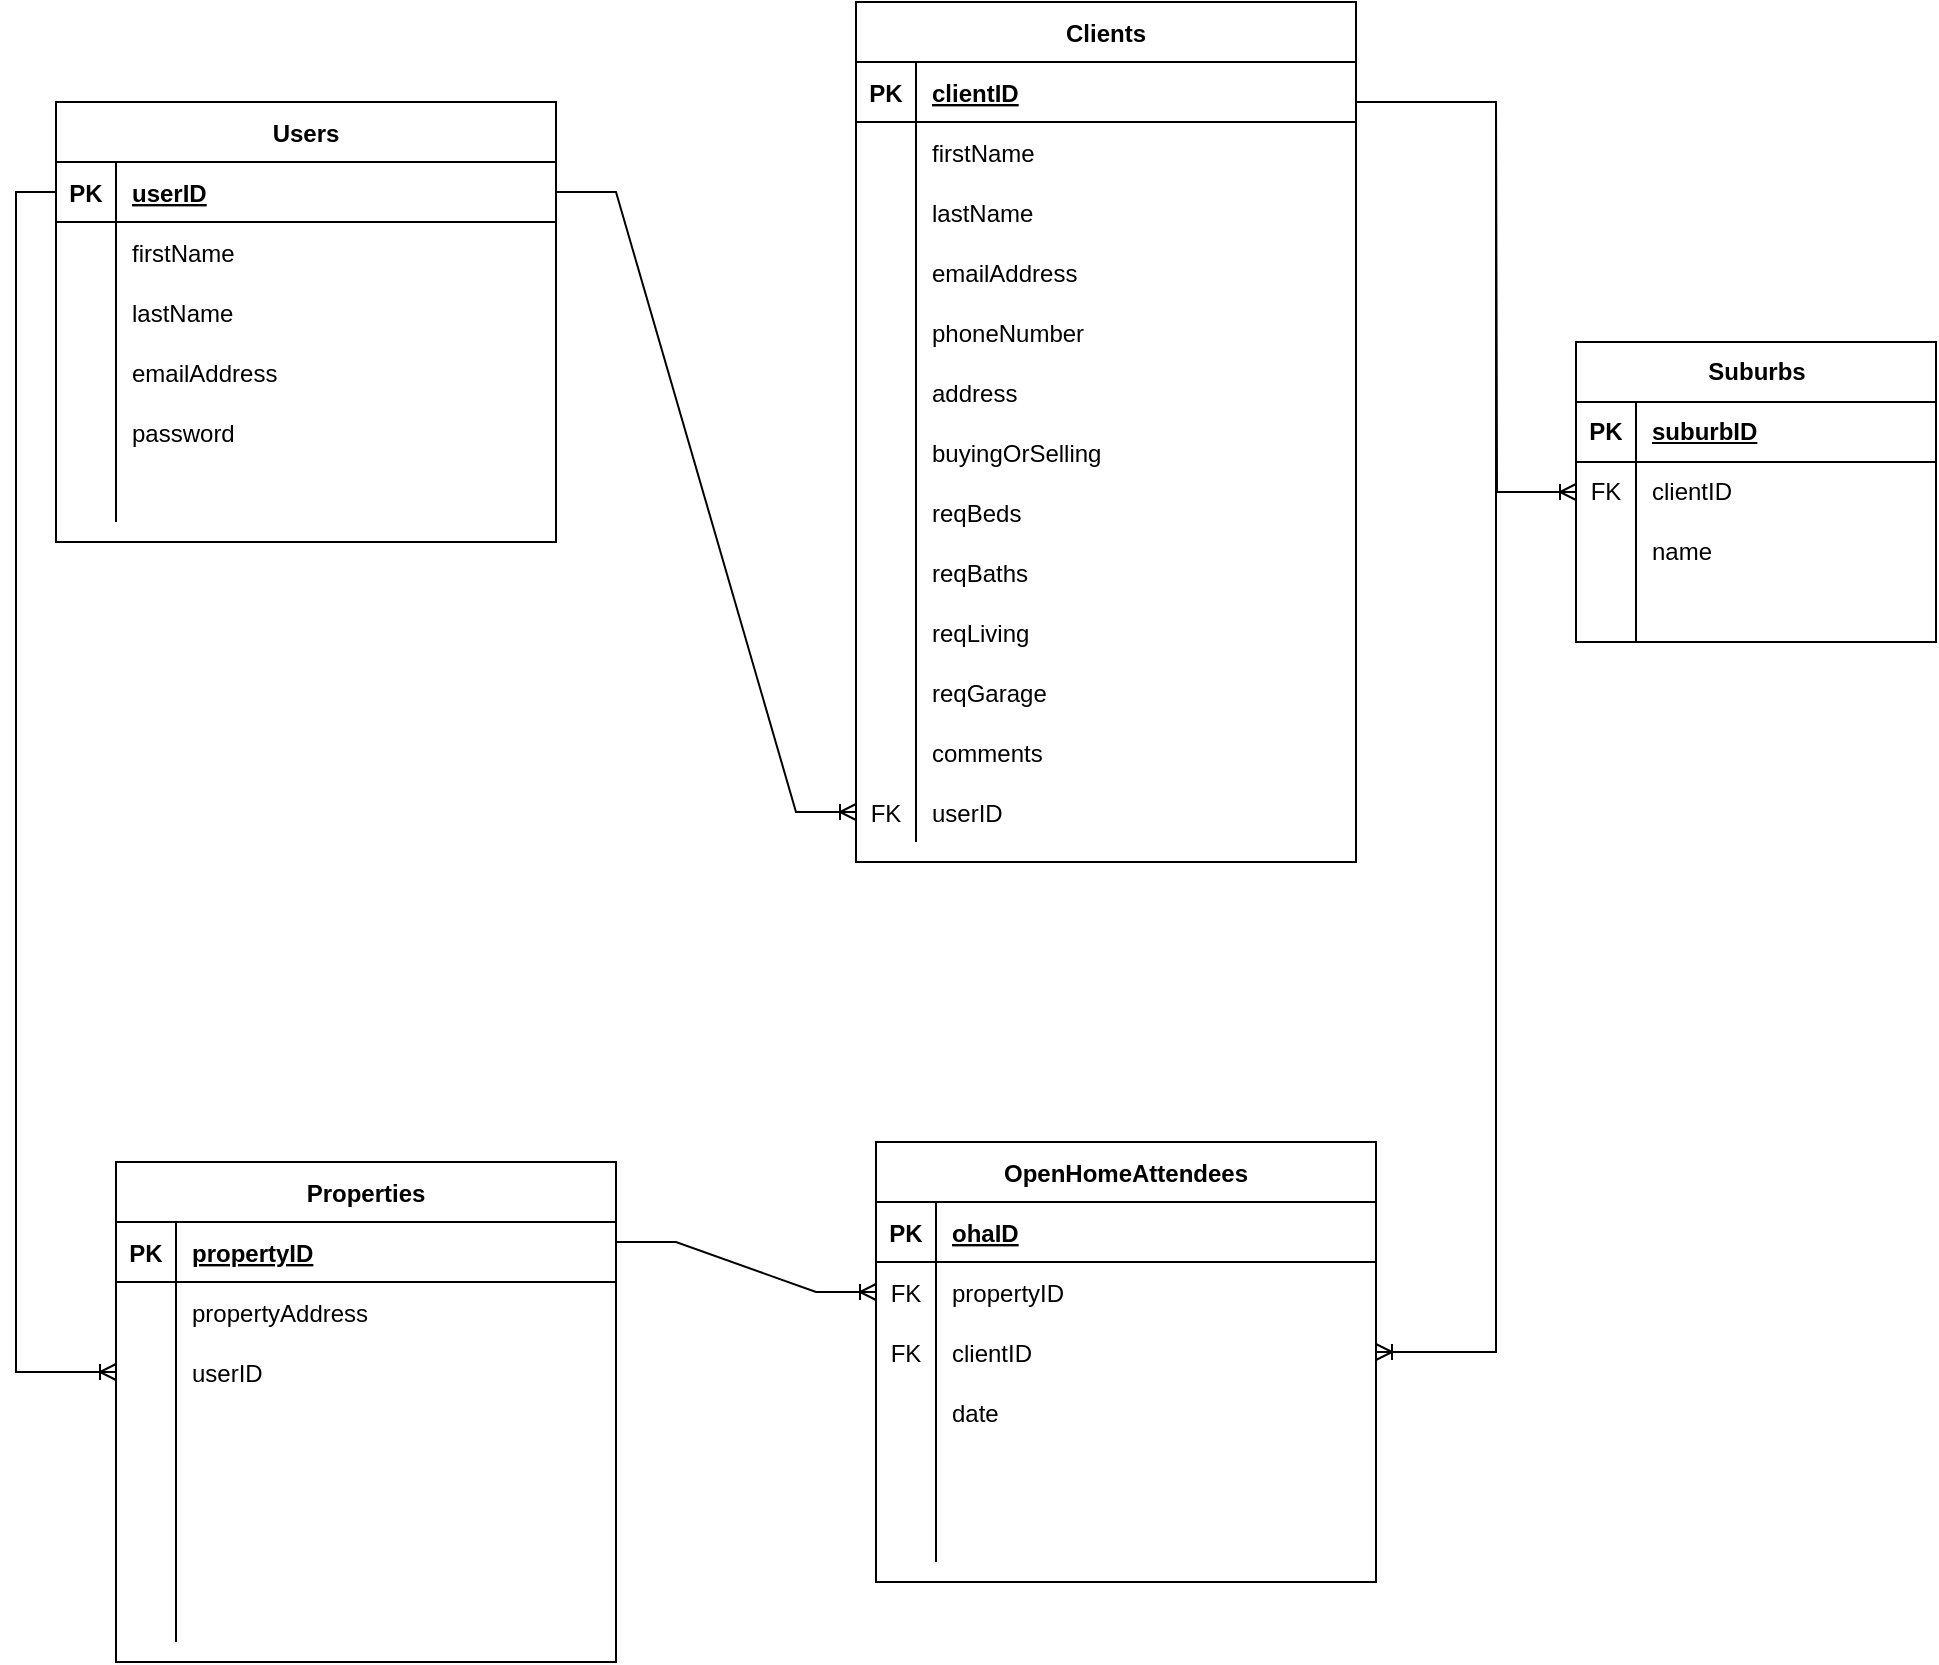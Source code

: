 <mxfile>
    <diagram id="R2lEEEUBdFMjLlhIrx00" name="Page-1">
        <mxGraphModel dx="902" dy="260" grid="1" gridSize="10" guides="1" tooltips="1" connect="1" arrows="1" fold="1" page="1" pageScale="1" pageWidth="850" pageHeight="1100" math="0" shadow="0" extFonts="Permanent Marker^https://fonts.googleapis.com/css?family=Permanent+Marker">
            <root>
                <mxCell id="0"/>
                <mxCell id="1" parent="0"/>
                <mxCell id="C-vyLk0tnHw3VtMMgP7b-23" value="Users" style="shape=table;startSize=30;container=1;collapsible=1;childLayout=tableLayout;fixedRows=1;rowLines=0;fontStyle=1;align=center;resizeLast=1;" parent="1" vertex="1">
                    <mxGeometry x="40" y="110" width="250" height="220" as="geometry"/>
                </mxCell>
                <mxCell id="C-vyLk0tnHw3VtMMgP7b-24" value="" style="shape=partialRectangle;collapsible=0;dropTarget=0;pointerEvents=0;fillColor=none;points=[[0,0.5],[1,0.5]];portConstraint=eastwest;top=0;left=0;right=0;bottom=1;" parent="C-vyLk0tnHw3VtMMgP7b-23" vertex="1">
                    <mxGeometry y="30" width="250" height="30" as="geometry"/>
                </mxCell>
                <mxCell id="C-vyLk0tnHw3VtMMgP7b-25" value="PK" style="shape=partialRectangle;overflow=hidden;connectable=0;fillColor=none;top=0;left=0;bottom=0;right=0;fontStyle=1;" parent="C-vyLk0tnHw3VtMMgP7b-24" vertex="1">
                    <mxGeometry width="30" height="30" as="geometry">
                        <mxRectangle width="30" height="30" as="alternateBounds"/>
                    </mxGeometry>
                </mxCell>
                <mxCell id="C-vyLk0tnHw3VtMMgP7b-26" value="userID" style="shape=partialRectangle;overflow=hidden;connectable=0;fillColor=none;top=0;left=0;bottom=0;right=0;align=left;spacingLeft=6;fontStyle=5;" parent="C-vyLk0tnHw3VtMMgP7b-24" vertex="1">
                    <mxGeometry x="30" width="220" height="30" as="geometry">
                        <mxRectangle width="220" height="30" as="alternateBounds"/>
                    </mxGeometry>
                </mxCell>
                <mxCell id="C-vyLk0tnHw3VtMMgP7b-27" value="" style="shape=partialRectangle;collapsible=0;dropTarget=0;pointerEvents=0;fillColor=none;points=[[0,0.5],[1,0.5]];portConstraint=eastwest;top=0;left=0;right=0;bottom=0;" parent="C-vyLk0tnHw3VtMMgP7b-23" vertex="1">
                    <mxGeometry y="60" width="250" height="30" as="geometry"/>
                </mxCell>
                <mxCell id="C-vyLk0tnHw3VtMMgP7b-28" value="" style="shape=partialRectangle;overflow=hidden;connectable=0;fillColor=none;top=0;left=0;bottom=0;right=0;" parent="C-vyLk0tnHw3VtMMgP7b-27" vertex="1">
                    <mxGeometry width="30" height="30" as="geometry">
                        <mxRectangle width="30" height="30" as="alternateBounds"/>
                    </mxGeometry>
                </mxCell>
                <mxCell id="C-vyLk0tnHw3VtMMgP7b-29" value="firstName" style="shape=partialRectangle;overflow=hidden;connectable=0;fillColor=none;top=0;left=0;bottom=0;right=0;align=left;spacingLeft=6;" parent="C-vyLk0tnHw3VtMMgP7b-27" vertex="1">
                    <mxGeometry x="30" width="220" height="30" as="geometry">
                        <mxRectangle width="220" height="30" as="alternateBounds"/>
                    </mxGeometry>
                </mxCell>
                <mxCell id="KGfbhs6_Tu2Sp370y9ni-4" style="shape=partialRectangle;collapsible=0;dropTarget=0;pointerEvents=0;fillColor=none;points=[[0,0.5],[1,0.5]];portConstraint=eastwest;top=0;left=0;right=0;bottom=0;" parent="C-vyLk0tnHw3VtMMgP7b-23" vertex="1">
                    <mxGeometry y="90" width="250" height="30" as="geometry"/>
                </mxCell>
                <mxCell id="KGfbhs6_Tu2Sp370y9ni-5" style="shape=partialRectangle;overflow=hidden;connectable=0;fillColor=none;top=0;left=0;bottom=0;right=0;" parent="KGfbhs6_Tu2Sp370y9ni-4" vertex="1">
                    <mxGeometry width="30" height="30" as="geometry">
                        <mxRectangle width="30" height="30" as="alternateBounds"/>
                    </mxGeometry>
                </mxCell>
                <mxCell id="KGfbhs6_Tu2Sp370y9ni-6" value="lastName" style="shape=partialRectangle;overflow=hidden;connectable=0;fillColor=none;top=0;left=0;bottom=0;right=0;align=left;spacingLeft=6;" parent="KGfbhs6_Tu2Sp370y9ni-4" vertex="1">
                    <mxGeometry x="30" width="220" height="30" as="geometry">
                        <mxRectangle width="220" height="30" as="alternateBounds"/>
                    </mxGeometry>
                </mxCell>
                <mxCell id="KGfbhs6_Tu2Sp370y9ni-1" style="shape=partialRectangle;collapsible=0;dropTarget=0;pointerEvents=0;fillColor=none;points=[[0,0.5],[1,0.5]];portConstraint=eastwest;top=0;left=0;right=0;bottom=0;" parent="C-vyLk0tnHw3VtMMgP7b-23" vertex="1">
                    <mxGeometry y="120" width="250" height="30" as="geometry"/>
                </mxCell>
                <mxCell id="KGfbhs6_Tu2Sp370y9ni-2" style="shape=partialRectangle;overflow=hidden;connectable=0;fillColor=none;top=0;left=0;bottom=0;right=0;" parent="KGfbhs6_Tu2Sp370y9ni-1" vertex="1">
                    <mxGeometry width="30" height="30" as="geometry">
                        <mxRectangle width="30" height="30" as="alternateBounds"/>
                    </mxGeometry>
                </mxCell>
                <mxCell id="KGfbhs6_Tu2Sp370y9ni-3" value="emailAddress" style="shape=partialRectangle;overflow=hidden;connectable=0;fillColor=none;top=0;left=0;bottom=0;right=0;align=left;spacingLeft=6;" parent="KGfbhs6_Tu2Sp370y9ni-1" vertex="1">
                    <mxGeometry x="30" width="220" height="30" as="geometry">
                        <mxRectangle width="220" height="30" as="alternateBounds"/>
                    </mxGeometry>
                </mxCell>
                <mxCell id="KGfbhs6_Tu2Sp370y9ni-7" style="shape=partialRectangle;collapsible=0;dropTarget=0;pointerEvents=0;fillColor=none;points=[[0,0.5],[1,0.5]];portConstraint=eastwest;top=0;left=0;right=0;bottom=0;" parent="C-vyLk0tnHw3VtMMgP7b-23" vertex="1">
                    <mxGeometry y="150" width="250" height="30" as="geometry"/>
                </mxCell>
                <mxCell id="KGfbhs6_Tu2Sp370y9ni-8" style="shape=partialRectangle;overflow=hidden;connectable=0;fillColor=none;top=0;left=0;bottom=0;right=0;" parent="KGfbhs6_Tu2Sp370y9ni-7" vertex="1">
                    <mxGeometry width="30" height="30" as="geometry">
                        <mxRectangle width="30" height="30" as="alternateBounds"/>
                    </mxGeometry>
                </mxCell>
                <mxCell id="KGfbhs6_Tu2Sp370y9ni-9" value="password" style="shape=partialRectangle;overflow=hidden;connectable=0;fillColor=none;top=0;left=0;bottom=0;right=0;align=left;spacingLeft=6;" parent="KGfbhs6_Tu2Sp370y9ni-7" vertex="1">
                    <mxGeometry x="30" width="220" height="30" as="geometry">
                        <mxRectangle width="220" height="30" as="alternateBounds"/>
                    </mxGeometry>
                </mxCell>
                <mxCell id="KGfbhs6_Tu2Sp370y9ni-10" style="shape=partialRectangle;collapsible=0;dropTarget=0;pointerEvents=0;fillColor=none;points=[[0,0.5],[1,0.5]];portConstraint=eastwest;top=0;left=0;right=0;bottom=0;" parent="C-vyLk0tnHw3VtMMgP7b-23" vertex="1">
                    <mxGeometry y="180" width="250" height="30" as="geometry"/>
                </mxCell>
                <mxCell id="KGfbhs6_Tu2Sp370y9ni-11" value="" style="shape=partialRectangle;overflow=hidden;connectable=0;fillColor=none;top=0;left=0;bottom=0;right=0;" parent="KGfbhs6_Tu2Sp370y9ni-10" vertex="1">
                    <mxGeometry width="30" height="30" as="geometry">
                        <mxRectangle width="30" height="30" as="alternateBounds"/>
                    </mxGeometry>
                </mxCell>
                <mxCell id="KGfbhs6_Tu2Sp370y9ni-12" value="" style="shape=partialRectangle;overflow=hidden;connectable=0;fillColor=none;top=0;left=0;bottom=0;right=0;align=left;spacingLeft=6;" parent="KGfbhs6_Tu2Sp370y9ni-10" vertex="1">
                    <mxGeometry x="30" width="220" height="30" as="geometry">
                        <mxRectangle width="220" height="30" as="alternateBounds"/>
                    </mxGeometry>
                </mxCell>
                <mxCell id="KGfbhs6_Tu2Sp370y9ni-13" value="Clients" style="shape=table;startSize=30;container=1;collapsible=1;childLayout=tableLayout;fixedRows=1;rowLines=0;fontStyle=1;align=center;resizeLast=1;" parent="1" vertex="1">
                    <mxGeometry x="440" y="60" width="250" height="430" as="geometry"/>
                </mxCell>
                <mxCell id="KGfbhs6_Tu2Sp370y9ni-14" value="" style="shape=partialRectangle;collapsible=0;dropTarget=0;pointerEvents=0;fillColor=none;points=[[0,0.5],[1,0.5]];portConstraint=eastwest;top=0;left=0;right=0;bottom=1;" parent="KGfbhs6_Tu2Sp370y9ni-13" vertex="1">
                    <mxGeometry y="30" width="250" height="30" as="geometry"/>
                </mxCell>
                <mxCell id="KGfbhs6_Tu2Sp370y9ni-15" value="PK" style="shape=partialRectangle;overflow=hidden;connectable=0;fillColor=none;top=0;left=0;bottom=0;right=0;fontStyle=1;" parent="KGfbhs6_Tu2Sp370y9ni-14" vertex="1">
                    <mxGeometry width="30" height="30" as="geometry">
                        <mxRectangle width="30" height="30" as="alternateBounds"/>
                    </mxGeometry>
                </mxCell>
                <mxCell id="KGfbhs6_Tu2Sp370y9ni-16" value="clientID" style="shape=partialRectangle;overflow=hidden;connectable=0;fillColor=none;top=0;left=0;bottom=0;right=0;align=left;spacingLeft=6;fontStyle=5;" parent="KGfbhs6_Tu2Sp370y9ni-14" vertex="1">
                    <mxGeometry x="30" width="220" height="30" as="geometry">
                        <mxRectangle width="220" height="30" as="alternateBounds"/>
                    </mxGeometry>
                </mxCell>
                <mxCell id="KGfbhs6_Tu2Sp370y9ni-17" value="" style="shape=partialRectangle;collapsible=0;dropTarget=0;pointerEvents=0;fillColor=none;points=[[0,0.5],[1,0.5]];portConstraint=eastwest;top=0;left=0;right=0;bottom=0;" parent="KGfbhs6_Tu2Sp370y9ni-13" vertex="1">
                    <mxGeometry y="60" width="250" height="30" as="geometry"/>
                </mxCell>
                <mxCell id="KGfbhs6_Tu2Sp370y9ni-18" value="" style="shape=partialRectangle;overflow=hidden;connectable=0;fillColor=none;top=0;left=0;bottom=0;right=0;" parent="KGfbhs6_Tu2Sp370y9ni-17" vertex="1">
                    <mxGeometry width="30" height="30" as="geometry">
                        <mxRectangle width="30" height="30" as="alternateBounds"/>
                    </mxGeometry>
                </mxCell>
                <mxCell id="KGfbhs6_Tu2Sp370y9ni-19" value="firstName" style="shape=partialRectangle;overflow=hidden;connectable=0;fillColor=none;top=0;left=0;bottom=0;right=0;align=left;spacingLeft=6;" parent="KGfbhs6_Tu2Sp370y9ni-17" vertex="1">
                    <mxGeometry x="30" width="220" height="30" as="geometry">
                        <mxRectangle width="220" height="30" as="alternateBounds"/>
                    </mxGeometry>
                </mxCell>
                <mxCell id="KGfbhs6_Tu2Sp370y9ni-20" style="shape=partialRectangle;collapsible=0;dropTarget=0;pointerEvents=0;fillColor=none;points=[[0,0.5],[1,0.5]];portConstraint=eastwest;top=0;left=0;right=0;bottom=0;" parent="KGfbhs6_Tu2Sp370y9ni-13" vertex="1">
                    <mxGeometry y="90" width="250" height="30" as="geometry"/>
                </mxCell>
                <mxCell id="KGfbhs6_Tu2Sp370y9ni-21" style="shape=partialRectangle;overflow=hidden;connectable=0;fillColor=none;top=0;left=0;bottom=0;right=0;" parent="KGfbhs6_Tu2Sp370y9ni-20" vertex="1">
                    <mxGeometry width="30" height="30" as="geometry">
                        <mxRectangle width="30" height="30" as="alternateBounds"/>
                    </mxGeometry>
                </mxCell>
                <mxCell id="KGfbhs6_Tu2Sp370y9ni-22" value="lastName" style="shape=partialRectangle;overflow=hidden;connectable=0;fillColor=none;top=0;left=0;bottom=0;right=0;align=left;spacingLeft=6;" parent="KGfbhs6_Tu2Sp370y9ni-20" vertex="1">
                    <mxGeometry x="30" width="220" height="30" as="geometry">
                        <mxRectangle width="220" height="30" as="alternateBounds"/>
                    </mxGeometry>
                </mxCell>
                <mxCell id="KGfbhs6_Tu2Sp370y9ni-23" style="shape=partialRectangle;collapsible=0;dropTarget=0;pointerEvents=0;fillColor=none;points=[[0,0.5],[1,0.5]];portConstraint=eastwest;top=0;left=0;right=0;bottom=0;" parent="KGfbhs6_Tu2Sp370y9ni-13" vertex="1">
                    <mxGeometry y="120" width="250" height="30" as="geometry"/>
                </mxCell>
                <mxCell id="KGfbhs6_Tu2Sp370y9ni-24" style="shape=partialRectangle;overflow=hidden;connectable=0;fillColor=none;top=0;left=0;bottom=0;right=0;" parent="KGfbhs6_Tu2Sp370y9ni-23" vertex="1">
                    <mxGeometry width="30" height="30" as="geometry">
                        <mxRectangle width="30" height="30" as="alternateBounds"/>
                    </mxGeometry>
                </mxCell>
                <mxCell id="KGfbhs6_Tu2Sp370y9ni-25" value="emailAddress" style="shape=partialRectangle;overflow=hidden;connectable=0;fillColor=none;top=0;left=0;bottom=0;right=0;align=left;spacingLeft=6;" parent="KGfbhs6_Tu2Sp370y9ni-23" vertex="1">
                    <mxGeometry x="30" width="220" height="30" as="geometry">
                        <mxRectangle width="220" height="30" as="alternateBounds"/>
                    </mxGeometry>
                </mxCell>
                <mxCell id="KGfbhs6_Tu2Sp370y9ni-26" style="shape=partialRectangle;collapsible=0;dropTarget=0;pointerEvents=0;fillColor=none;points=[[0,0.5],[1,0.5]];portConstraint=eastwest;top=0;left=0;right=0;bottom=0;" parent="KGfbhs6_Tu2Sp370y9ni-13" vertex="1">
                    <mxGeometry y="150" width="250" height="30" as="geometry"/>
                </mxCell>
                <mxCell id="KGfbhs6_Tu2Sp370y9ni-27" style="shape=partialRectangle;overflow=hidden;connectable=0;fillColor=none;top=0;left=0;bottom=0;right=0;" parent="KGfbhs6_Tu2Sp370y9ni-26" vertex="1">
                    <mxGeometry width="30" height="30" as="geometry">
                        <mxRectangle width="30" height="30" as="alternateBounds"/>
                    </mxGeometry>
                </mxCell>
                <mxCell id="KGfbhs6_Tu2Sp370y9ni-28" value="phoneNumber" style="shape=partialRectangle;overflow=hidden;connectable=0;fillColor=none;top=0;left=0;bottom=0;right=0;align=left;spacingLeft=6;" parent="KGfbhs6_Tu2Sp370y9ni-26" vertex="1">
                    <mxGeometry x="30" width="220" height="30" as="geometry">
                        <mxRectangle width="220" height="30" as="alternateBounds"/>
                    </mxGeometry>
                </mxCell>
                <mxCell id="KGfbhs6_Tu2Sp370y9ni-38" style="shape=partialRectangle;collapsible=0;dropTarget=0;pointerEvents=0;fillColor=none;points=[[0,0.5],[1,0.5]];portConstraint=eastwest;top=0;left=0;right=0;bottom=0;" parent="KGfbhs6_Tu2Sp370y9ni-13" vertex="1">
                    <mxGeometry y="180" width="250" height="30" as="geometry"/>
                </mxCell>
                <mxCell id="KGfbhs6_Tu2Sp370y9ni-39" style="shape=partialRectangle;overflow=hidden;connectable=0;fillColor=none;top=0;left=0;bottom=0;right=0;" parent="KGfbhs6_Tu2Sp370y9ni-38" vertex="1">
                    <mxGeometry width="30" height="30" as="geometry">
                        <mxRectangle width="30" height="30" as="alternateBounds"/>
                    </mxGeometry>
                </mxCell>
                <mxCell id="KGfbhs6_Tu2Sp370y9ni-40" value="address" style="shape=partialRectangle;overflow=hidden;connectable=0;fillColor=none;top=0;left=0;bottom=0;right=0;align=left;spacingLeft=6;" parent="KGfbhs6_Tu2Sp370y9ni-38" vertex="1">
                    <mxGeometry x="30" width="220" height="30" as="geometry">
                        <mxRectangle width="220" height="30" as="alternateBounds"/>
                    </mxGeometry>
                </mxCell>
                <mxCell id="KGfbhs6_Tu2Sp370y9ni-35" style="shape=partialRectangle;collapsible=0;dropTarget=0;pointerEvents=0;fillColor=none;points=[[0,0.5],[1,0.5]];portConstraint=eastwest;top=0;left=0;right=0;bottom=0;" parent="KGfbhs6_Tu2Sp370y9ni-13" vertex="1">
                    <mxGeometry y="210" width="250" height="30" as="geometry"/>
                </mxCell>
                <mxCell id="KGfbhs6_Tu2Sp370y9ni-36" value="" style="shape=partialRectangle;overflow=hidden;connectable=0;fillColor=none;top=0;left=0;bottom=0;right=0;" parent="KGfbhs6_Tu2Sp370y9ni-35" vertex="1">
                    <mxGeometry width="30" height="30" as="geometry">
                        <mxRectangle width="30" height="30" as="alternateBounds"/>
                    </mxGeometry>
                </mxCell>
                <mxCell id="KGfbhs6_Tu2Sp370y9ni-37" value="buyingOrSelling" style="shape=partialRectangle;overflow=hidden;connectable=0;fillColor=none;top=0;left=0;bottom=0;right=0;align=left;spacingLeft=6;" parent="KGfbhs6_Tu2Sp370y9ni-35" vertex="1">
                    <mxGeometry x="30" width="220" height="30" as="geometry">
                        <mxRectangle width="220" height="30" as="alternateBounds"/>
                    </mxGeometry>
                </mxCell>
                <mxCell id="KGfbhs6_Tu2Sp370y9ni-101" style="shape=partialRectangle;collapsible=0;dropTarget=0;pointerEvents=0;fillColor=none;points=[[0,0.5],[1,0.5]];portConstraint=eastwest;top=0;left=0;right=0;bottom=0;" parent="KGfbhs6_Tu2Sp370y9ni-13" vertex="1">
                    <mxGeometry y="240" width="250" height="30" as="geometry"/>
                </mxCell>
                <mxCell id="KGfbhs6_Tu2Sp370y9ni-102" style="shape=partialRectangle;overflow=hidden;connectable=0;fillColor=none;top=0;left=0;bottom=0;right=0;" parent="KGfbhs6_Tu2Sp370y9ni-101" vertex="1">
                    <mxGeometry width="30" height="30" as="geometry">
                        <mxRectangle width="30" height="30" as="alternateBounds"/>
                    </mxGeometry>
                </mxCell>
                <mxCell id="KGfbhs6_Tu2Sp370y9ni-103" value="reqBeds" style="shape=partialRectangle;overflow=hidden;connectable=0;fillColor=none;top=0;left=0;bottom=0;right=0;align=left;spacingLeft=6;" parent="KGfbhs6_Tu2Sp370y9ni-101" vertex="1">
                    <mxGeometry x="30" width="220" height="30" as="geometry">
                        <mxRectangle width="220" height="30" as="alternateBounds"/>
                    </mxGeometry>
                </mxCell>
                <mxCell id="KGfbhs6_Tu2Sp370y9ni-98" style="shape=partialRectangle;collapsible=0;dropTarget=0;pointerEvents=0;fillColor=none;points=[[0,0.5],[1,0.5]];portConstraint=eastwest;top=0;left=0;right=0;bottom=0;" parent="KGfbhs6_Tu2Sp370y9ni-13" vertex="1">
                    <mxGeometry y="270" width="250" height="30" as="geometry"/>
                </mxCell>
                <mxCell id="KGfbhs6_Tu2Sp370y9ni-99" style="shape=partialRectangle;overflow=hidden;connectable=0;fillColor=none;top=0;left=0;bottom=0;right=0;" parent="KGfbhs6_Tu2Sp370y9ni-98" vertex="1">
                    <mxGeometry width="30" height="30" as="geometry">
                        <mxRectangle width="30" height="30" as="alternateBounds"/>
                    </mxGeometry>
                </mxCell>
                <mxCell id="KGfbhs6_Tu2Sp370y9ni-100" value="reqBaths" style="shape=partialRectangle;overflow=hidden;connectable=0;fillColor=none;top=0;left=0;bottom=0;right=0;align=left;spacingLeft=6;" parent="KGfbhs6_Tu2Sp370y9ni-98" vertex="1">
                    <mxGeometry x="30" width="220" height="30" as="geometry">
                        <mxRectangle width="220" height="30" as="alternateBounds"/>
                    </mxGeometry>
                </mxCell>
                <mxCell id="KGfbhs6_Tu2Sp370y9ni-95" style="shape=partialRectangle;collapsible=0;dropTarget=0;pointerEvents=0;fillColor=none;points=[[0,0.5],[1,0.5]];portConstraint=eastwest;top=0;left=0;right=0;bottom=0;" parent="KGfbhs6_Tu2Sp370y9ni-13" vertex="1">
                    <mxGeometry y="300" width="250" height="30" as="geometry"/>
                </mxCell>
                <mxCell id="KGfbhs6_Tu2Sp370y9ni-96" style="shape=partialRectangle;overflow=hidden;connectable=0;fillColor=none;top=0;left=0;bottom=0;right=0;" parent="KGfbhs6_Tu2Sp370y9ni-95" vertex="1">
                    <mxGeometry width="30" height="30" as="geometry">
                        <mxRectangle width="30" height="30" as="alternateBounds"/>
                    </mxGeometry>
                </mxCell>
                <mxCell id="KGfbhs6_Tu2Sp370y9ni-97" value="reqLiving" style="shape=partialRectangle;overflow=hidden;connectable=0;fillColor=none;top=0;left=0;bottom=0;right=0;align=left;spacingLeft=6;" parent="KGfbhs6_Tu2Sp370y9ni-95" vertex="1">
                    <mxGeometry x="30" width="220" height="30" as="geometry">
                        <mxRectangle width="220" height="30" as="alternateBounds"/>
                    </mxGeometry>
                </mxCell>
                <mxCell id="KGfbhs6_Tu2Sp370y9ni-107" style="shape=partialRectangle;collapsible=0;dropTarget=0;pointerEvents=0;fillColor=none;points=[[0,0.5],[1,0.5]];portConstraint=eastwest;top=0;left=0;right=0;bottom=0;" parent="KGfbhs6_Tu2Sp370y9ni-13" vertex="1">
                    <mxGeometry y="330" width="250" height="30" as="geometry"/>
                </mxCell>
                <mxCell id="KGfbhs6_Tu2Sp370y9ni-108" style="shape=partialRectangle;overflow=hidden;connectable=0;fillColor=none;top=0;left=0;bottom=0;right=0;" parent="KGfbhs6_Tu2Sp370y9ni-107" vertex="1">
                    <mxGeometry width="30" height="30" as="geometry">
                        <mxRectangle width="30" height="30" as="alternateBounds"/>
                    </mxGeometry>
                </mxCell>
                <mxCell id="KGfbhs6_Tu2Sp370y9ni-109" value="reqGarage" style="shape=partialRectangle;overflow=hidden;connectable=0;fillColor=none;top=0;left=0;bottom=0;right=0;align=left;spacingLeft=6;" parent="KGfbhs6_Tu2Sp370y9ni-107" vertex="1">
                    <mxGeometry x="30" width="220" height="30" as="geometry">
                        <mxRectangle width="220" height="30" as="alternateBounds"/>
                    </mxGeometry>
                </mxCell>
                <mxCell id="10" style="shape=partialRectangle;collapsible=0;dropTarget=0;pointerEvents=0;fillColor=none;points=[[0,0.5],[1,0.5]];portConstraint=eastwest;top=0;left=0;right=0;bottom=0;" vertex="1" parent="KGfbhs6_Tu2Sp370y9ni-13">
                    <mxGeometry y="360" width="250" height="30" as="geometry"/>
                </mxCell>
                <mxCell id="11" style="shape=partialRectangle;overflow=hidden;connectable=0;fillColor=none;top=0;left=0;bottom=0;right=0;" vertex="1" parent="10">
                    <mxGeometry width="30" height="30" as="geometry">
                        <mxRectangle width="30" height="30" as="alternateBounds"/>
                    </mxGeometry>
                </mxCell>
                <mxCell id="12" value="comments" style="shape=partialRectangle;overflow=hidden;connectable=0;fillColor=none;top=0;left=0;bottom=0;right=0;align=left;spacingLeft=6;" vertex="1" parent="10">
                    <mxGeometry x="30" width="220" height="30" as="geometry">
                        <mxRectangle width="220" height="30" as="alternateBounds"/>
                    </mxGeometry>
                </mxCell>
                <mxCell id="KGfbhs6_Tu2Sp370y9ni-29" style="shape=partialRectangle;collapsible=0;dropTarget=0;pointerEvents=0;fillColor=none;points=[[0,0.5],[1,0.5]];portConstraint=eastwest;top=0;left=0;right=0;bottom=0;" parent="KGfbhs6_Tu2Sp370y9ni-13" vertex="1">
                    <mxGeometry y="390" width="250" height="30" as="geometry"/>
                </mxCell>
                <mxCell id="KGfbhs6_Tu2Sp370y9ni-30" value="FK" style="shape=partialRectangle;overflow=hidden;connectable=0;fillColor=none;top=0;left=0;bottom=0;right=0;" parent="KGfbhs6_Tu2Sp370y9ni-29" vertex="1">
                    <mxGeometry width="30" height="30" as="geometry">
                        <mxRectangle width="30" height="30" as="alternateBounds"/>
                    </mxGeometry>
                </mxCell>
                <mxCell id="KGfbhs6_Tu2Sp370y9ni-31" value="userID" style="shape=partialRectangle;overflow=hidden;connectable=0;fillColor=none;top=0;left=0;bottom=0;right=0;align=left;spacingLeft=6;" parent="KGfbhs6_Tu2Sp370y9ni-29" vertex="1">
                    <mxGeometry x="30" width="220" height="30" as="geometry">
                        <mxRectangle width="220" height="30" as="alternateBounds"/>
                    </mxGeometry>
                </mxCell>
                <mxCell id="KGfbhs6_Tu2Sp370y9ni-57" value="Properties" style="shape=table;startSize=30;container=1;collapsible=1;childLayout=tableLayout;fixedRows=1;rowLines=0;fontStyle=1;align=center;resizeLast=1;" parent="1" vertex="1">
                    <mxGeometry x="70" y="640" width="250" height="250" as="geometry"/>
                </mxCell>
                <mxCell id="KGfbhs6_Tu2Sp370y9ni-58" value="" style="shape=partialRectangle;collapsible=0;dropTarget=0;pointerEvents=0;fillColor=none;points=[[0,0.5],[1,0.5]];portConstraint=eastwest;top=0;left=0;right=0;bottom=1;" parent="KGfbhs6_Tu2Sp370y9ni-57" vertex="1">
                    <mxGeometry y="30" width="250" height="30" as="geometry"/>
                </mxCell>
                <mxCell id="KGfbhs6_Tu2Sp370y9ni-59" value="PK" style="shape=partialRectangle;overflow=hidden;connectable=0;fillColor=none;top=0;left=0;bottom=0;right=0;fontStyle=1;" parent="KGfbhs6_Tu2Sp370y9ni-58" vertex="1">
                    <mxGeometry width="30" height="30" as="geometry">
                        <mxRectangle width="30" height="30" as="alternateBounds"/>
                    </mxGeometry>
                </mxCell>
                <mxCell id="KGfbhs6_Tu2Sp370y9ni-60" value="propertyID" style="shape=partialRectangle;overflow=hidden;connectable=0;fillColor=none;top=0;left=0;bottom=0;right=0;align=left;spacingLeft=6;fontStyle=5;" parent="KGfbhs6_Tu2Sp370y9ni-58" vertex="1">
                    <mxGeometry x="30" width="220" height="30" as="geometry">
                        <mxRectangle width="220" height="30" as="alternateBounds"/>
                    </mxGeometry>
                </mxCell>
                <mxCell id="4" style="shape=partialRectangle;collapsible=0;dropTarget=0;pointerEvents=0;fillColor=none;points=[[0,0.5],[1,0.5]];portConstraint=eastwest;top=0;left=0;right=0;bottom=0;" parent="KGfbhs6_Tu2Sp370y9ni-57" vertex="1">
                    <mxGeometry y="60" width="250" height="30" as="geometry"/>
                </mxCell>
                <mxCell id="5" style="shape=partialRectangle;overflow=hidden;connectable=0;fillColor=none;top=0;left=0;bottom=0;right=0;" parent="4" vertex="1">
                    <mxGeometry width="30" height="30" as="geometry">
                        <mxRectangle width="30" height="30" as="alternateBounds"/>
                    </mxGeometry>
                </mxCell>
                <mxCell id="6" value="propertyAddress" style="shape=partialRectangle;overflow=hidden;connectable=0;fillColor=none;top=0;left=0;bottom=0;right=0;align=left;spacingLeft=6;" parent="4" vertex="1">
                    <mxGeometry x="30" width="220" height="30" as="geometry">
                        <mxRectangle width="220" height="30" as="alternateBounds"/>
                    </mxGeometry>
                </mxCell>
                <mxCell id="KGfbhs6_Tu2Sp370y9ni-61" value="" style="shape=partialRectangle;collapsible=0;dropTarget=0;pointerEvents=0;fillColor=none;points=[[0,0.5],[1,0.5]];portConstraint=eastwest;top=0;left=0;right=0;bottom=0;" parent="KGfbhs6_Tu2Sp370y9ni-57" vertex="1">
                    <mxGeometry y="90" width="250" height="30" as="geometry"/>
                </mxCell>
                <mxCell id="KGfbhs6_Tu2Sp370y9ni-62" value="" style="shape=partialRectangle;overflow=hidden;connectable=0;fillColor=none;top=0;left=0;bottom=0;right=0;" parent="KGfbhs6_Tu2Sp370y9ni-61" vertex="1">
                    <mxGeometry width="30" height="30" as="geometry">
                        <mxRectangle width="30" height="30" as="alternateBounds"/>
                    </mxGeometry>
                </mxCell>
                <mxCell id="KGfbhs6_Tu2Sp370y9ni-63" value="userID" style="shape=partialRectangle;overflow=hidden;connectable=0;fillColor=none;top=0;left=0;bottom=0;right=0;align=left;spacingLeft=6;" parent="KGfbhs6_Tu2Sp370y9ni-61" vertex="1">
                    <mxGeometry x="30" width="220" height="30" as="geometry">
                        <mxRectangle width="220" height="30" as="alternateBounds"/>
                    </mxGeometry>
                </mxCell>
                <mxCell id="KGfbhs6_Tu2Sp370y9ni-64" style="shape=partialRectangle;collapsible=0;dropTarget=0;pointerEvents=0;fillColor=none;points=[[0,0.5],[1,0.5]];portConstraint=eastwest;top=0;left=0;right=0;bottom=0;" parent="KGfbhs6_Tu2Sp370y9ni-57" vertex="1">
                    <mxGeometry y="120" width="250" height="30" as="geometry"/>
                </mxCell>
                <mxCell id="KGfbhs6_Tu2Sp370y9ni-65" style="shape=partialRectangle;overflow=hidden;connectable=0;fillColor=none;top=0;left=0;bottom=0;right=0;" parent="KGfbhs6_Tu2Sp370y9ni-64" vertex="1">
                    <mxGeometry width="30" height="30" as="geometry">
                        <mxRectangle width="30" height="30" as="alternateBounds"/>
                    </mxGeometry>
                </mxCell>
                <mxCell id="KGfbhs6_Tu2Sp370y9ni-66" value="" style="shape=partialRectangle;overflow=hidden;connectable=0;fillColor=none;top=0;left=0;bottom=0;right=0;align=left;spacingLeft=6;" parent="KGfbhs6_Tu2Sp370y9ni-64" vertex="1">
                    <mxGeometry x="30" width="220" height="30" as="geometry">
                        <mxRectangle width="220" height="30" as="alternateBounds"/>
                    </mxGeometry>
                </mxCell>
                <mxCell id="KGfbhs6_Tu2Sp370y9ni-67" style="shape=partialRectangle;collapsible=0;dropTarget=0;pointerEvents=0;fillColor=none;points=[[0,0.5],[1,0.5]];portConstraint=eastwest;top=0;left=0;right=0;bottom=0;" parent="KGfbhs6_Tu2Sp370y9ni-57" vertex="1">
                    <mxGeometry y="150" width="250" height="30" as="geometry"/>
                </mxCell>
                <mxCell id="KGfbhs6_Tu2Sp370y9ni-68" style="shape=partialRectangle;overflow=hidden;connectable=0;fillColor=none;top=0;left=0;bottom=0;right=0;" parent="KGfbhs6_Tu2Sp370y9ni-67" vertex="1">
                    <mxGeometry width="30" height="30" as="geometry">
                        <mxRectangle width="30" height="30" as="alternateBounds"/>
                    </mxGeometry>
                </mxCell>
                <mxCell id="KGfbhs6_Tu2Sp370y9ni-69" value="" style="shape=partialRectangle;overflow=hidden;connectable=0;fillColor=none;top=0;left=0;bottom=0;right=0;align=left;spacingLeft=6;" parent="KGfbhs6_Tu2Sp370y9ni-67" vertex="1">
                    <mxGeometry x="30" width="220" height="30" as="geometry">
                        <mxRectangle width="220" height="30" as="alternateBounds"/>
                    </mxGeometry>
                </mxCell>
                <mxCell id="KGfbhs6_Tu2Sp370y9ni-70" style="shape=partialRectangle;collapsible=0;dropTarget=0;pointerEvents=0;fillColor=none;points=[[0,0.5],[1,0.5]];portConstraint=eastwest;top=0;left=0;right=0;bottom=0;" parent="KGfbhs6_Tu2Sp370y9ni-57" vertex="1">
                    <mxGeometry y="180" width="250" height="30" as="geometry"/>
                </mxCell>
                <mxCell id="KGfbhs6_Tu2Sp370y9ni-71" style="shape=partialRectangle;overflow=hidden;connectable=0;fillColor=none;top=0;left=0;bottom=0;right=0;" parent="KGfbhs6_Tu2Sp370y9ni-70" vertex="1">
                    <mxGeometry width="30" height="30" as="geometry">
                        <mxRectangle width="30" height="30" as="alternateBounds"/>
                    </mxGeometry>
                </mxCell>
                <mxCell id="KGfbhs6_Tu2Sp370y9ni-72" value="" style="shape=partialRectangle;overflow=hidden;connectable=0;fillColor=none;top=0;left=0;bottom=0;right=0;align=left;spacingLeft=6;" parent="KGfbhs6_Tu2Sp370y9ni-70" vertex="1">
                    <mxGeometry x="30" width="220" height="30" as="geometry">
                        <mxRectangle width="220" height="30" as="alternateBounds"/>
                    </mxGeometry>
                </mxCell>
                <mxCell id="KGfbhs6_Tu2Sp370y9ni-73" style="shape=partialRectangle;collapsible=0;dropTarget=0;pointerEvents=0;fillColor=none;points=[[0,0.5],[1,0.5]];portConstraint=eastwest;top=0;left=0;right=0;bottom=0;" parent="KGfbhs6_Tu2Sp370y9ni-57" vertex="1">
                    <mxGeometry y="210" width="250" height="30" as="geometry"/>
                </mxCell>
                <mxCell id="KGfbhs6_Tu2Sp370y9ni-74" value="" style="shape=partialRectangle;overflow=hidden;connectable=0;fillColor=none;top=0;left=0;bottom=0;right=0;" parent="KGfbhs6_Tu2Sp370y9ni-73" vertex="1">
                    <mxGeometry width="30" height="30" as="geometry">
                        <mxRectangle width="30" height="30" as="alternateBounds"/>
                    </mxGeometry>
                </mxCell>
                <mxCell id="KGfbhs6_Tu2Sp370y9ni-75" value="" style="shape=partialRectangle;overflow=hidden;connectable=0;fillColor=none;top=0;left=0;bottom=0;right=0;align=left;spacingLeft=6;" parent="KGfbhs6_Tu2Sp370y9ni-73" vertex="1">
                    <mxGeometry x="30" width="220" height="30" as="geometry">
                        <mxRectangle width="220" height="30" as="alternateBounds"/>
                    </mxGeometry>
                </mxCell>
                <mxCell id="KGfbhs6_Tu2Sp370y9ni-76" value="OpenHomeAttendees" style="shape=table;startSize=30;container=1;collapsible=1;childLayout=tableLayout;fixedRows=1;rowLines=0;fontStyle=1;align=center;resizeLast=1;" parent="1" vertex="1">
                    <mxGeometry x="450" y="630" width="250" height="220" as="geometry"/>
                </mxCell>
                <mxCell id="KGfbhs6_Tu2Sp370y9ni-77" value="" style="shape=partialRectangle;collapsible=0;dropTarget=0;pointerEvents=0;fillColor=none;points=[[0,0.5],[1,0.5]];portConstraint=eastwest;top=0;left=0;right=0;bottom=1;" parent="KGfbhs6_Tu2Sp370y9ni-76" vertex="1">
                    <mxGeometry y="30" width="250" height="30" as="geometry"/>
                </mxCell>
                <mxCell id="KGfbhs6_Tu2Sp370y9ni-78" value="PK" style="shape=partialRectangle;overflow=hidden;connectable=0;fillColor=none;top=0;left=0;bottom=0;right=0;fontStyle=1;" parent="KGfbhs6_Tu2Sp370y9ni-77" vertex="1">
                    <mxGeometry width="30" height="30" as="geometry">
                        <mxRectangle width="30" height="30" as="alternateBounds"/>
                    </mxGeometry>
                </mxCell>
                <mxCell id="KGfbhs6_Tu2Sp370y9ni-79" value="ohaID" style="shape=partialRectangle;overflow=hidden;connectable=0;fillColor=none;top=0;left=0;bottom=0;right=0;align=left;spacingLeft=6;fontStyle=5;" parent="KGfbhs6_Tu2Sp370y9ni-77" vertex="1">
                    <mxGeometry x="30" width="220" height="30" as="geometry">
                        <mxRectangle width="220" height="30" as="alternateBounds"/>
                    </mxGeometry>
                </mxCell>
                <mxCell id="KGfbhs6_Tu2Sp370y9ni-80" value="" style="shape=partialRectangle;collapsible=0;dropTarget=0;pointerEvents=0;fillColor=none;points=[[0,0.5],[1,0.5]];portConstraint=eastwest;top=0;left=0;right=0;bottom=0;" parent="KGfbhs6_Tu2Sp370y9ni-76" vertex="1">
                    <mxGeometry y="60" width="250" height="30" as="geometry"/>
                </mxCell>
                <mxCell id="KGfbhs6_Tu2Sp370y9ni-81" value="FK" style="shape=partialRectangle;overflow=hidden;connectable=0;fillColor=none;top=0;left=0;bottom=0;right=0;" parent="KGfbhs6_Tu2Sp370y9ni-80" vertex="1">
                    <mxGeometry width="30" height="30" as="geometry">
                        <mxRectangle width="30" height="30" as="alternateBounds"/>
                    </mxGeometry>
                </mxCell>
                <mxCell id="KGfbhs6_Tu2Sp370y9ni-82" value="propertyID" style="shape=partialRectangle;overflow=hidden;connectable=0;fillColor=none;top=0;left=0;bottom=0;right=0;align=left;spacingLeft=6;" parent="KGfbhs6_Tu2Sp370y9ni-80" vertex="1">
                    <mxGeometry x="30" width="220" height="30" as="geometry">
                        <mxRectangle width="220" height="30" as="alternateBounds"/>
                    </mxGeometry>
                </mxCell>
                <mxCell id="KGfbhs6_Tu2Sp370y9ni-83" style="shape=partialRectangle;collapsible=0;dropTarget=0;pointerEvents=0;fillColor=none;points=[[0,0.5],[1,0.5]];portConstraint=eastwest;top=0;left=0;right=0;bottom=0;" parent="KGfbhs6_Tu2Sp370y9ni-76" vertex="1">
                    <mxGeometry y="90" width="250" height="30" as="geometry"/>
                </mxCell>
                <mxCell id="KGfbhs6_Tu2Sp370y9ni-84" value="FK" style="shape=partialRectangle;overflow=hidden;connectable=0;fillColor=none;top=0;left=0;bottom=0;right=0;" parent="KGfbhs6_Tu2Sp370y9ni-83" vertex="1">
                    <mxGeometry width="30" height="30" as="geometry">
                        <mxRectangle width="30" height="30" as="alternateBounds"/>
                    </mxGeometry>
                </mxCell>
                <mxCell id="KGfbhs6_Tu2Sp370y9ni-85" value="clientID" style="shape=partialRectangle;overflow=hidden;connectable=0;fillColor=none;top=0;left=0;bottom=0;right=0;align=left;spacingLeft=6;" parent="KGfbhs6_Tu2Sp370y9ni-83" vertex="1">
                    <mxGeometry x="30" width="220" height="30" as="geometry">
                        <mxRectangle width="220" height="30" as="alternateBounds"/>
                    </mxGeometry>
                </mxCell>
                <mxCell id="KGfbhs6_Tu2Sp370y9ni-86" style="shape=partialRectangle;collapsible=0;dropTarget=0;pointerEvents=0;fillColor=none;points=[[0,0.5],[1,0.5]];portConstraint=eastwest;top=0;left=0;right=0;bottom=0;" parent="KGfbhs6_Tu2Sp370y9ni-76" vertex="1">
                    <mxGeometry y="120" width="250" height="30" as="geometry"/>
                </mxCell>
                <mxCell id="KGfbhs6_Tu2Sp370y9ni-87" style="shape=partialRectangle;overflow=hidden;connectable=0;fillColor=none;top=0;left=0;bottom=0;right=0;" parent="KGfbhs6_Tu2Sp370y9ni-86" vertex="1">
                    <mxGeometry width="30" height="30" as="geometry">
                        <mxRectangle width="30" height="30" as="alternateBounds"/>
                    </mxGeometry>
                </mxCell>
                <mxCell id="KGfbhs6_Tu2Sp370y9ni-88" value="date" style="shape=partialRectangle;overflow=hidden;connectable=0;fillColor=none;top=0;left=0;bottom=0;right=0;align=left;spacingLeft=6;" parent="KGfbhs6_Tu2Sp370y9ni-86" vertex="1">
                    <mxGeometry x="30" width="220" height="30" as="geometry">
                        <mxRectangle width="220" height="30" as="alternateBounds"/>
                    </mxGeometry>
                </mxCell>
                <mxCell id="KGfbhs6_Tu2Sp370y9ni-89" style="shape=partialRectangle;collapsible=0;dropTarget=0;pointerEvents=0;fillColor=none;points=[[0,0.5],[1,0.5]];portConstraint=eastwest;top=0;left=0;right=0;bottom=0;" parent="KGfbhs6_Tu2Sp370y9ni-76" vertex="1">
                    <mxGeometry y="150" width="250" height="30" as="geometry"/>
                </mxCell>
                <mxCell id="KGfbhs6_Tu2Sp370y9ni-90" style="shape=partialRectangle;overflow=hidden;connectable=0;fillColor=none;top=0;left=0;bottom=0;right=0;" parent="KGfbhs6_Tu2Sp370y9ni-89" vertex="1">
                    <mxGeometry width="30" height="30" as="geometry">
                        <mxRectangle width="30" height="30" as="alternateBounds"/>
                    </mxGeometry>
                </mxCell>
                <mxCell id="KGfbhs6_Tu2Sp370y9ni-91" value="" style="shape=partialRectangle;overflow=hidden;connectable=0;fillColor=none;top=0;left=0;bottom=0;right=0;align=left;spacingLeft=6;" parent="KGfbhs6_Tu2Sp370y9ni-89" vertex="1">
                    <mxGeometry x="30" width="220" height="30" as="geometry">
                        <mxRectangle width="220" height="30" as="alternateBounds"/>
                    </mxGeometry>
                </mxCell>
                <mxCell id="KGfbhs6_Tu2Sp370y9ni-92" style="shape=partialRectangle;collapsible=0;dropTarget=0;pointerEvents=0;fillColor=none;points=[[0,0.5],[1,0.5]];portConstraint=eastwest;top=0;left=0;right=0;bottom=0;" parent="KGfbhs6_Tu2Sp370y9ni-76" vertex="1">
                    <mxGeometry y="180" width="250" height="30" as="geometry"/>
                </mxCell>
                <mxCell id="KGfbhs6_Tu2Sp370y9ni-93" value="" style="shape=partialRectangle;overflow=hidden;connectable=0;fillColor=none;top=0;left=0;bottom=0;right=0;" parent="KGfbhs6_Tu2Sp370y9ni-92" vertex="1">
                    <mxGeometry width="30" height="30" as="geometry">
                        <mxRectangle width="30" height="30" as="alternateBounds"/>
                    </mxGeometry>
                </mxCell>
                <mxCell id="KGfbhs6_Tu2Sp370y9ni-94" value="" style="shape=partialRectangle;overflow=hidden;connectable=0;fillColor=none;top=0;left=0;bottom=0;right=0;align=left;spacingLeft=6;" parent="KGfbhs6_Tu2Sp370y9ni-92" vertex="1">
                    <mxGeometry x="30" width="220" height="30" as="geometry">
                        <mxRectangle width="220" height="30" as="alternateBounds"/>
                    </mxGeometry>
                </mxCell>
                <mxCell id="KGfbhs6_Tu2Sp370y9ni-110" value="" style="edgeStyle=entityRelationEdgeStyle;fontSize=12;html=1;endArrow=ERoneToMany;rounded=0;entryX=0;entryY=0.5;entryDx=0;entryDy=0;" parent="1" source="C-vyLk0tnHw3VtMMgP7b-24" target="KGfbhs6_Tu2Sp370y9ni-29" edge="1">
                    <mxGeometry width="100" height="100" relative="1" as="geometry">
                        <mxPoint x="340" y="150" as="sourcePoint"/>
                        <mxPoint x="440" y="470" as="targetPoint"/>
                    </mxGeometry>
                </mxCell>
                <mxCell id="KGfbhs6_Tu2Sp370y9ni-111" value="" style="edgeStyle=orthogonalEdgeStyle;fontSize=12;html=1;endArrow=ERoneToMany;rounded=0;entryX=0;entryY=0.5;entryDx=0;entryDy=0;exitX=0;exitY=0.5;exitDx=0;exitDy=0;" parent="1" source="C-vyLk0tnHw3VtMMgP7b-24" target="KGfbhs6_Tu2Sp370y9ni-61" edge="1">
                    <mxGeometry width="100" height="100" relative="1" as="geometry">
                        <mxPoint y="160" as="sourcePoint"/>
                        <mxPoint x="220" y="420" as="targetPoint"/>
                        <Array as="points">
                            <mxPoint x="20" y="155"/>
                            <mxPoint x="20" y="745"/>
                        </Array>
                    </mxGeometry>
                </mxCell>
                <mxCell id="KGfbhs6_Tu2Sp370y9ni-112" value="" style="edgeStyle=entityRelationEdgeStyle;fontSize=12;html=1;endArrow=ERoneToMany;rounded=0;entryX=0;entryY=0.5;entryDx=0;entryDy=0;" parent="1" target="KGfbhs6_Tu2Sp370y9ni-80" edge="1">
                    <mxGeometry width="100" height="100" relative="1" as="geometry">
                        <mxPoint x="320" y="680" as="sourcePoint"/>
                        <mxPoint x="420" y="580" as="targetPoint"/>
                    </mxGeometry>
                </mxCell>
                <mxCell id="KGfbhs6_Tu2Sp370y9ni-113" value="" style="fontSize=12;html=1;endArrow=ERoneToMany;rounded=0;entryX=1;entryY=0.5;entryDx=0;entryDy=0;exitX=1;exitY=0.667;exitDx=0;exitDy=0;exitPerimeter=0;edgeStyle=orthogonalEdgeStyle;" parent="1" source="KGfbhs6_Tu2Sp370y9ni-14" target="KGfbhs6_Tu2Sp370y9ni-83" edge="1">
                    <mxGeometry width="100" height="100" relative="1" as="geometry">
                        <mxPoint x="690" y="100" as="sourcePoint"/>
                        <mxPoint x="720" y="300" as="targetPoint"/>
                        <Array as="points">
                            <mxPoint x="760" y="110"/>
                            <mxPoint x="760" y="735"/>
                        </Array>
                    </mxGeometry>
                </mxCell>
                <mxCell id="w3vMbYZ8HypCdwePw2ZV-6" value="Suburbs" style="shape=table;startSize=30;container=1;collapsible=1;childLayout=tableLayout;fixedRows=1;rowLines=0;fontStyle=1;align=center;resizeLast=1;html=1;" parent="1" vertex="1">
                    <mxGeometry x="800" y="230" width="180" height="150" as="geometry"/>
                </mxCell>
                <mxCell id="w3vMbYZ8HypCdwePw2ZV-7" value="" style="shape=tableRow;horizontal=0;startSize=0;swimlaneHead=0;swimlaneBody=0;fillColor=none;collapsible=0;dropTarget=0;points=[[0,0.5],[1,0.5]];portConstraint=eastwest;top=0;left=0;right=0;bottom=1;" parent="w3vMbYZ8HypCdwePw2ZV-6" vertex="1">
                    <mxGeometry y="30" width="180" height="30" as="geometry"/>
                </mxCell>
                <mxCell id="w3vMbYZ8HypCdwePw2ZV-8" value="PK" style="shape=partialRectangle;connectable=0;fillColor=none;top=0;left=0;bottom=0;right=0;fontStyle=1;overflow=hidden;whiteSpace=wrap;html=1;" parent="w3vMbYZ8HypCdwePw2ZV-7" vertex="1">
                    <mxGeometry width="30" height="30" as="geometry">
                        <mxRectangle width="30" height="30" as="alternateBounds"/>
                    </mxGeometry>
                </mxCell>
                <mxCell id="w3vMbYZ8HypCdwePw2ZV-9" value="suburbID" style="shape=partialRectangle;connectable=0;fillColor=none;top=0;left=0;bottom=0;right=0;align=left;spacingLeft=6;fontStyle=5;overflow=hidden;whiteSpace=wrap;html=1;" parent="w3vMbYZ8HypCdwePw2ZV-7" vertex="1">
                    <mxGeometry x="30" width="150" height="30" as="geometry">
                        <mxRectangle width="150" height="30" as="alternateBounds"/>
                    </mxGeometry>
                </mxCell>
                <mxCell id="w3vMbYZ8HypCdwePw2ZV-10" value="" style="shape=tableRow;horizontal=0;startSize=0;swimlaneHead=0;swimlaneBody=0;fillColor=none;collapsible=0;dropTarget=0;points=[[0,0.5],[1,0.5]];portConstraint=eastwest;top=0;left=0;right=0;bottom=0;" parent="w3vMbYZ8HypCdwePw2ZV-6" vertex="1">
                    <mxGeometry y="60" width="180" height="30" as="geometry"/>
                </mxCell>
                <mxCell id="w3vMbYZ8HypCdwePw2ZV-11" value="FK" style="shape=partialRectangle;connectable=0;fillColor=none;top=0;left=0;bottom=0;right=0;editable=1;overflow=hidden;whiteSpace=wrap;html=1;" parent="w3vMbYZ8HypCdwePw2ZV-10" vertex="1">
                    <mxGeometry width="30" height="30" as="geometry">
                        <mxRectangle width="30" height="30" as="alternateBounds"/>
                    </mxGeometry>
                </mxCell>
                <mxCell id="w3vMbYZ8HypCdwePw2ZV-12" value="clientID" style="shape=partialRectangle;connectable=0;fillColor=none;top=0;left=0;bottom=0;right=0;align=left;spacingLeft=6;overflow=hidden;whiteSpace=wrap;html=1;" parent="w3vMbYZ8HypCdwePw2ZV-10" vertex="1">
                    <mxGeometry x="30" width="150" height="30" as="geometry">
                        <mxRectangle width="150" height="30" as="alternateBounds"/>
                    </mxGeometry>
                </mxCell>
                <mxCell id="w3vMbYZ8HypCdwePw2ZV-13" value="" style="shape=tableRow;horizontal=0;startSize=0;swimlaneHead=0;swimlaneBody=0;fillColor=none;collapsible=0;dropTarget=0;points=[[0,0.5],[1,0.5]];portConstraint=eastwest;top=0;left=0;right=0;bottom=0;" parent="w3vMbYZ8HypCdwePw2ZV-6" vertex="1">
                    <mxGeometry y="90" width="180" height="30" as="geometry"/>
                </mxCell>
                <mxCell id="w3vMbYZ8HypCdwePw2ZV-14" value="" style="shape=partialRectangle;connectable=0;fillColor=none;top=0;left=0;bottom=0;right=0;editable=1;overflow=hidden;whiteSpace=wrap;html=1;" parent="w3vMbYZ8HypCdwePw2ZV-13" vertex="1">
                    <mxGeometry width="30" height="30" as="geometry">
                        <mxRectangle width="30" height="30" as="alternateBounds"/>
                    </mxGeometry>
                </mxCell>
                <mxCell id="w3vMbYZ8HypCdwePw2ZV-15" value="name" style="shape=partialRectangle;connectable=0;fillColor=none;top=0;left=0;bottom=0;right=0;align=left;spacingLeft=6;overflow=hidden;whiteSpace=wrap;html=1;" parent="w3vMbYZ8HypCdwePw2ZV-13" vertex="1">
                    <mxGeometry x="30" width="150" height="30" as="geometry">
                        <mxRectangle width="150" height="30" as="alternateBounds"/>
                    </mxGeometry>
                </mxCell>
                <mxCell id="w3vMbYZ8HypCdwePw2ZV-16" value="" style="shape=tableRow;horizontal=0;startSize=0;swimlaneHead=0;swimlaneBody=0;fillColor=none;collapsible=0;dropTarget=0;points=[[0,0.5],[1,0.5]];portConstraint=eastwest;top=0;left=0;right=0;bottom=0;" parent="w3vMbYZ8HypCdwePw2ZV-6" vertex="1">
                    <mxGeometry y="120" width="180" height="30" as="geometry"/>
                </mxCell>
                <mxCell id="w3vMbYZ8HypCdwePw2ZV-17" value="" style="shape=partialRectangle;connectable=0;fillColor=none;top=0;left=0;bottom=0;right=0;editable=1;overflow=hidden;whiteSpace=wrap;html=1;" parent="w3vMbYZ8HypCdwePw2ZV-16" vertex="1">
                    <mxGeometry width="30" height="30" as="geometry">
                        <mxRectangle width="30" height="30" as="alternateBounds"/>
                    </mxGeometry>
                </mxCell>
                <mxCell id="w3vMbYZ8HypCdwePw2ZV-18" value="" style="shape=partialRectangle;connectable=0;fillColor=none;top=0;left=0;bottom=0;right=0;align=left;spacingLeft=6;overflow=hidden;whiteSpace=wrap;html=1;" parent="w3vMbYZ8HypCdwePw2ZV-16" vertex="1">
                    <mxGeometry x="30" width="150" height="30" as="geometry">
                        <mxRectangle width="150" height="30" as="alternateBounds"/>
                    </mxGeometry>
                </mxCell>
                <mxCell id="w3vMbYZ8HypCdwePw2ZV-19" value="" style="edgeStyle=orthogonalEdgeStyle;fontSize=12;html=1;endArrow=ERoneToMany;rounded=0;entryX=0;entryY=0.5;entryDx=0;entryDy=0;" parent="1" target="w3vMbYZ8HypCdwePw2ZV-10" edge="1">
                    <mxGeometry width="100" height="100" relative="1" as="geometry">
                        <mxPoint x="760" y="110" as="sourcePoint"/>
                        <mxPoint x="780" y="10" as="targetPoint"/>
                    </mxGeometry>
                </mxCell>
            </root>
        </mxGraphModel>
    </diagram>
</mxfile>